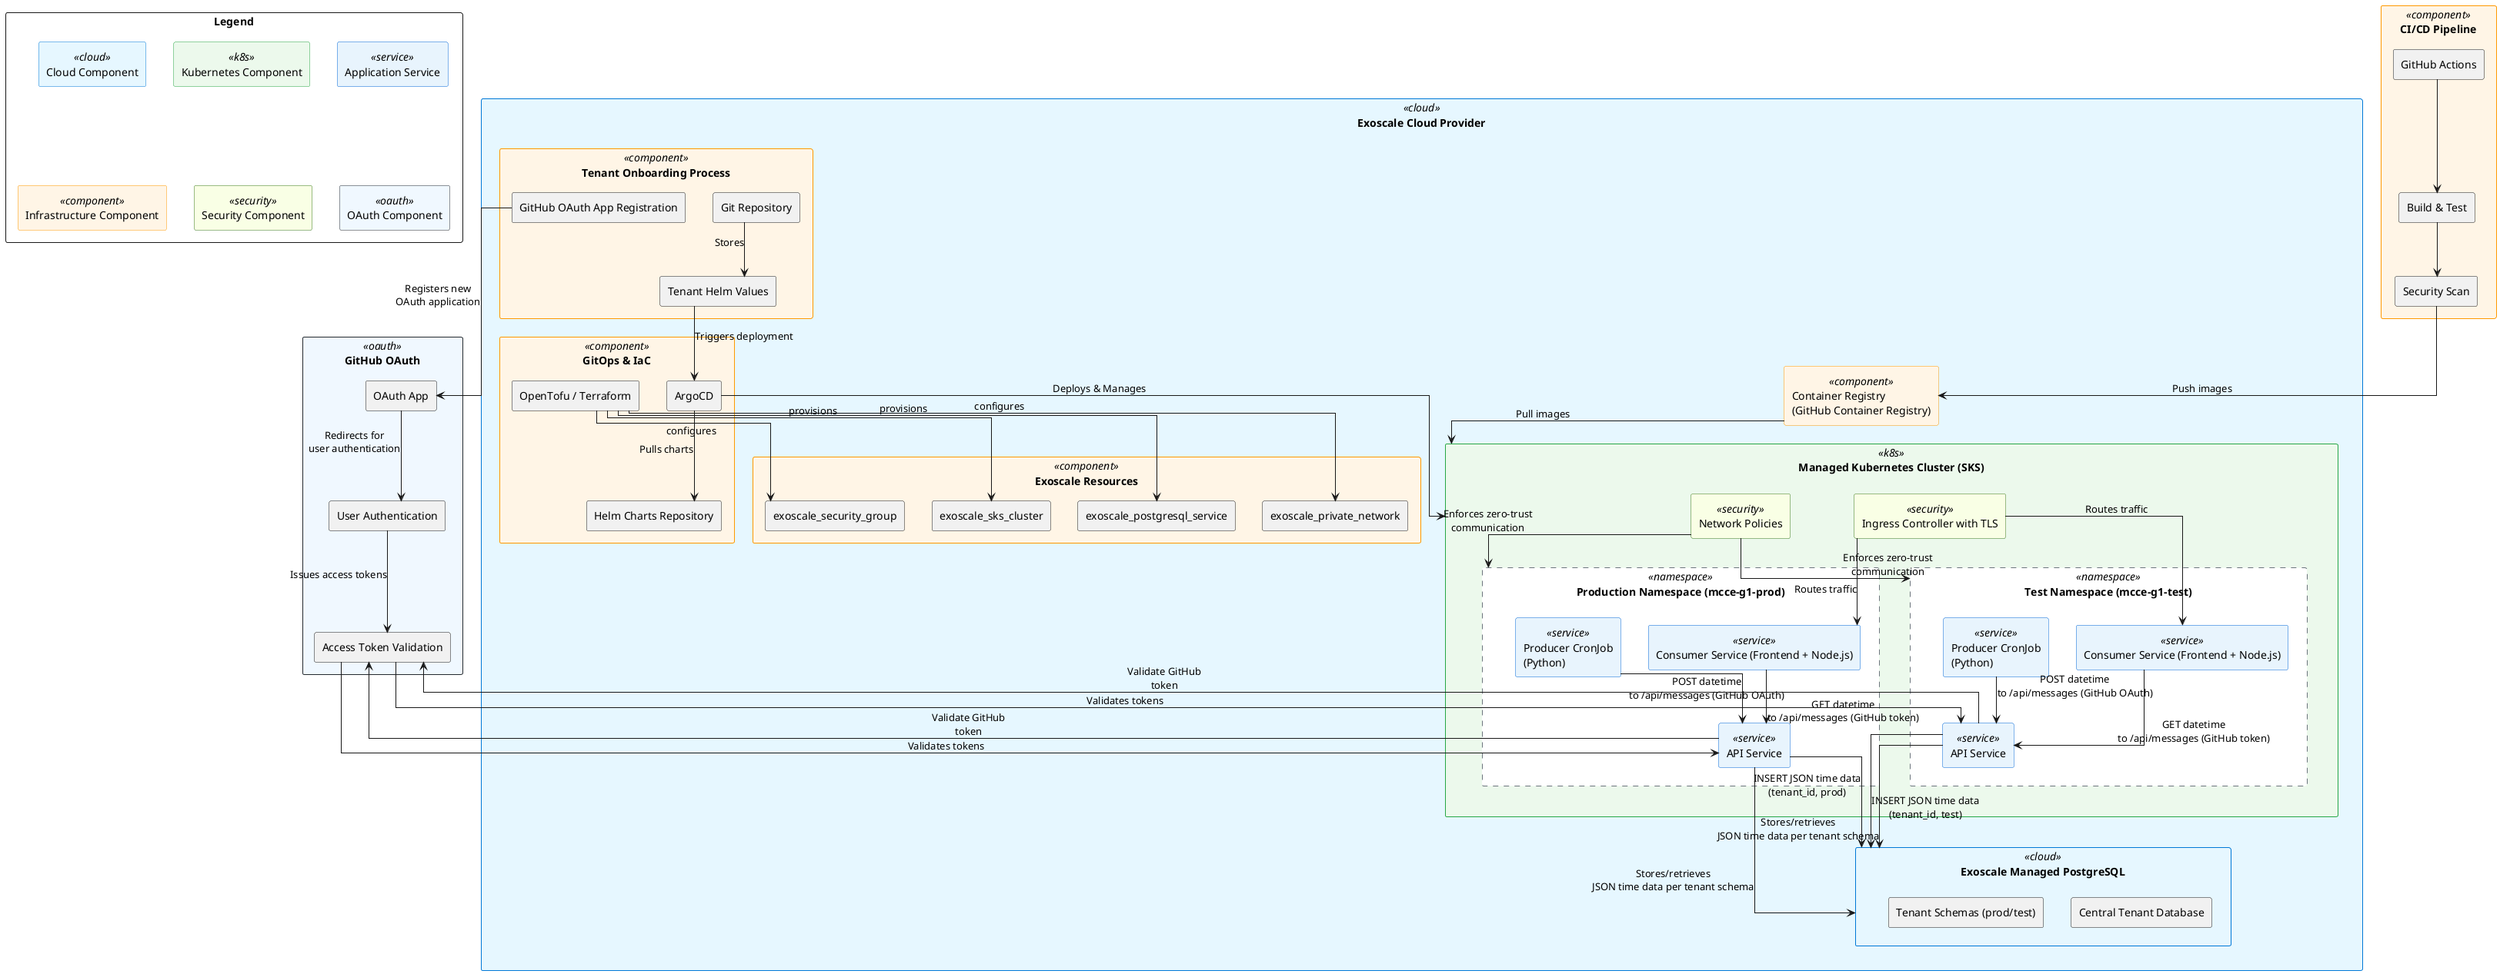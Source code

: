 @startuml
skinparam linetype ortho
 
' Define custom styles for different components
skinparam rectangle {
    BackgroundColor<<cloud>> #E6F7FF
    BorderColor<<cloud>> #0078D7
    BackgroundColor<<k8s>> #ECF9EC
    BorderColor<<k8s>> #28A745
    BackgroundColor<<namespace>> #FFFFFF
    BorderColor<<namespace>> #6C757D
    BorderStyle<<namespace>> dashed
    BackgroundColor<<service>> #E8F4FD
    BorderColor<<service>> #0366D6
    BackgroundColor<<component>> #FFF5E6
    BorderColor<<component>> #F90
    BackgroundColor<<security>> #F9FFE5
    BorderColor<<security>> #38761D
    BackgroundColor<<oauth>> #F0F8FF
    BorderColor<<oauth>> #24292E
}
 
' Cloud Provider
rectangle "Exoscale Cloud Provider" as CLOUD <<cloud>> {
    ' Kubernetes Cluster
    rectangle "Managed Kubernetes Cluster (SKS)" as K8S <<k8s>> {
        ' Namespaces
        rectangle "Production Namespace (mcce-g1-prod)" as PROD_NS <<namespace>> {
            rectangle "Consumer Service (Frontend + Node.js)" as PROD_CONSUMER <<service>>
            rectangle "API Service" as PROD_API <<service>>
            rectangle "Producer CronJob\n(Python)" as PROD_PRODUCER <<service>>
        }
 
        rectangle "Test Namespace (mcce-g1-test)" as TEST_NS <<namespace>> {
            rectangle "Consumer Service (Frontend + Node.js)" as TEST_CONSUMER <<service>>
            rectangle "API Service" as TEST_API <<service>>
            rectangle "Producer CronJob\n(Python)" as TEST_PRODUCER <<service>>
        }
 
        ' K8s Infrastructure Components
        rectangle "Ingress Controller with TLS" as INGRESS <<security>>
        rectangle "Network Policies" as NETPOL <<security>>
    }
 
    ' Managed Postgres Service
    rectangle "Exoscale Managed PostgreSQL" as PG_SVC <<cloud>> {
        rectangle "Central Tenant Database" as CENTRAL_DB
        rectangle "Tenant Schemas (prod/test)" as TENANT_SCHEMAS
    }
 
    ' GitOps & IaC
    rectangle "GitOps & IaC" as GITOPS <<component>> {
        rectangle "ArgoCD" as ARGOCD
        rectangle "Helm Charts Repository" as HELM
        rectangle "OpenTofu / Terraform" as TOFU
    }
 
    ' Exoscale Resources
    rectangle "Exoscale Resources" as EXO_RES <<component>> {
        rectangle "exoscale_sks_cluster" as EXO_SKS
        rectangle "exoscale_security_group" as EXO_SG
        rectangle "exoscale_private_network" as EXO_NET
        rectangle "exoscale_postgresql_service" as EXO_PG
    }
 
    ' Container Registry
    rectangle "Container Registry\n(GitHub Container Registry)" as REGISTRY <<component>>
 
    ' Tenant Onboarding Process
    rectangle "Tenant Onboarding Process" as TENANT_ONBOARD <<component>> {
        rectangle "Git Repository" as TENANT_REPO
        rectangle "Tenant Helm Values" as TENANT_HELM
        rectangle "GitHub OAuth App Registration" as GH_OAUTH_REG
    }
}
 
' External CI/CD
rectangle "CI/CD Pipeline" as CICD <<component>> {
    rectangle "GitHub Actions" as GH_ACTIONS
    rectangle "Build & Test" as CI_BUILD
    rectangle "Security Scan" as CI_SCAN
}
 
' GitHub OAuth
rectangle "GitHub OAuth" as GH_OAUTH <<oauth>> {
    rectangle "OAuth App" as GH_APP
    rectangle "User Authentication" as GH_AUTH
    rectangle "Access Token Validation" as GH_TOKEN_VAL
}
 
' Service flows - Production
PROD_PRODUCER --> PROD_API : POST datetime\nto /api/messages (GitHub OAuth)
PROD_API --> GH_TOKEN_VAL : Validate GitHub\ntoken
PROD_API --> PG_SVC : INSERT JSON time data\n(tenant_id, prod)
PROD_CONSUMER --> PROD_API : GET datetime\nto /api/messages (GitHub token)
 
' Service flows - Test
TEST_PRODUCER --> TEST_API : POST datetime\nto /api/messages (GitHub OAuth)
TEST_API --> GH_TOKEN_VAL : Validate GitHub\ntoken
TEST_API --> PG_SVC : INSERT JSON time data\n(tenant_id, test)
TEST_CONSUMER --> TEST_API : GET datetime\nto /api/messages (GitHub token)
 
' Service flows to storage
PROD_API --> PG_SVC : Stores/retrieves\nJSON time data per tenant schema
TEST_API --> PG_SVC : Stores/retrieves\nJSON time data per tenant schema
 
' GitHub OAuth flows
GH_APP --> GH_AUTH : Redirects for\nuser authentication
GH_AUTH --> GH_TOKEN_VAL : Issues access tokens
GH_TOKEN_VAL --> PROD_API : Validates tokens
GH_TOKEN_VAL --> TEST_API : Validates tokens
 
' CI/CD flows
GH_ACTIONS --> CI_BUILD
CI_BUILD --> CI_SCAN
CI_SCAN --> REGISTRY : Push images
 
' Infrastructure connections
REGISTRY --> K8S : Pull images
ARGOCD --> K8S : Deploys & Manages
INGRESS --> PROD_CONSUMER : Routes traffic
INGRESS --> TEST_CONSUMER : Routes traffic
NETPOL --> PROD_NS : Enforces zero-trust\ncommunication
NETPOL --> TEST_NS : Enforces zero-trust\ncommunication
 
' OpenTofu provisioning
TOFU --> EXO_SKS : provisions
TOFU --> EXO_SG : configures
TOFU --> EXO_NET : configures
TOFU --> EXO_PG : provisions
 
' ArgoCD and Helm
ARGOCD --> HELM : Pulls charts
 
' Tenant onboarding connections
TENANT_REPO --> TENANT_HELM : Stores
TENANT_HELM --> ARGOCD : Triggers deployment
GH_OAUTH_REG --> GH_APP : Registers new\nOAuth application
 
' Legend
rectangle "Legend" as LEGEND {
    rectangle "Cloud Component" as L_CLOUD <<cloud>>
    rectangle "Kubernetes Component" as L_K8S <<k8s>>
    rectangle "Application Service" as L_SVC <<service>>
    rectangle "Infrastructure Component" as L_COMP <<component>>
    rectangle "Security Component" as L_SEC <<security>>
    rectangle "OAuth Component" as L_OAUTH <<oauth>>
}
@enduml